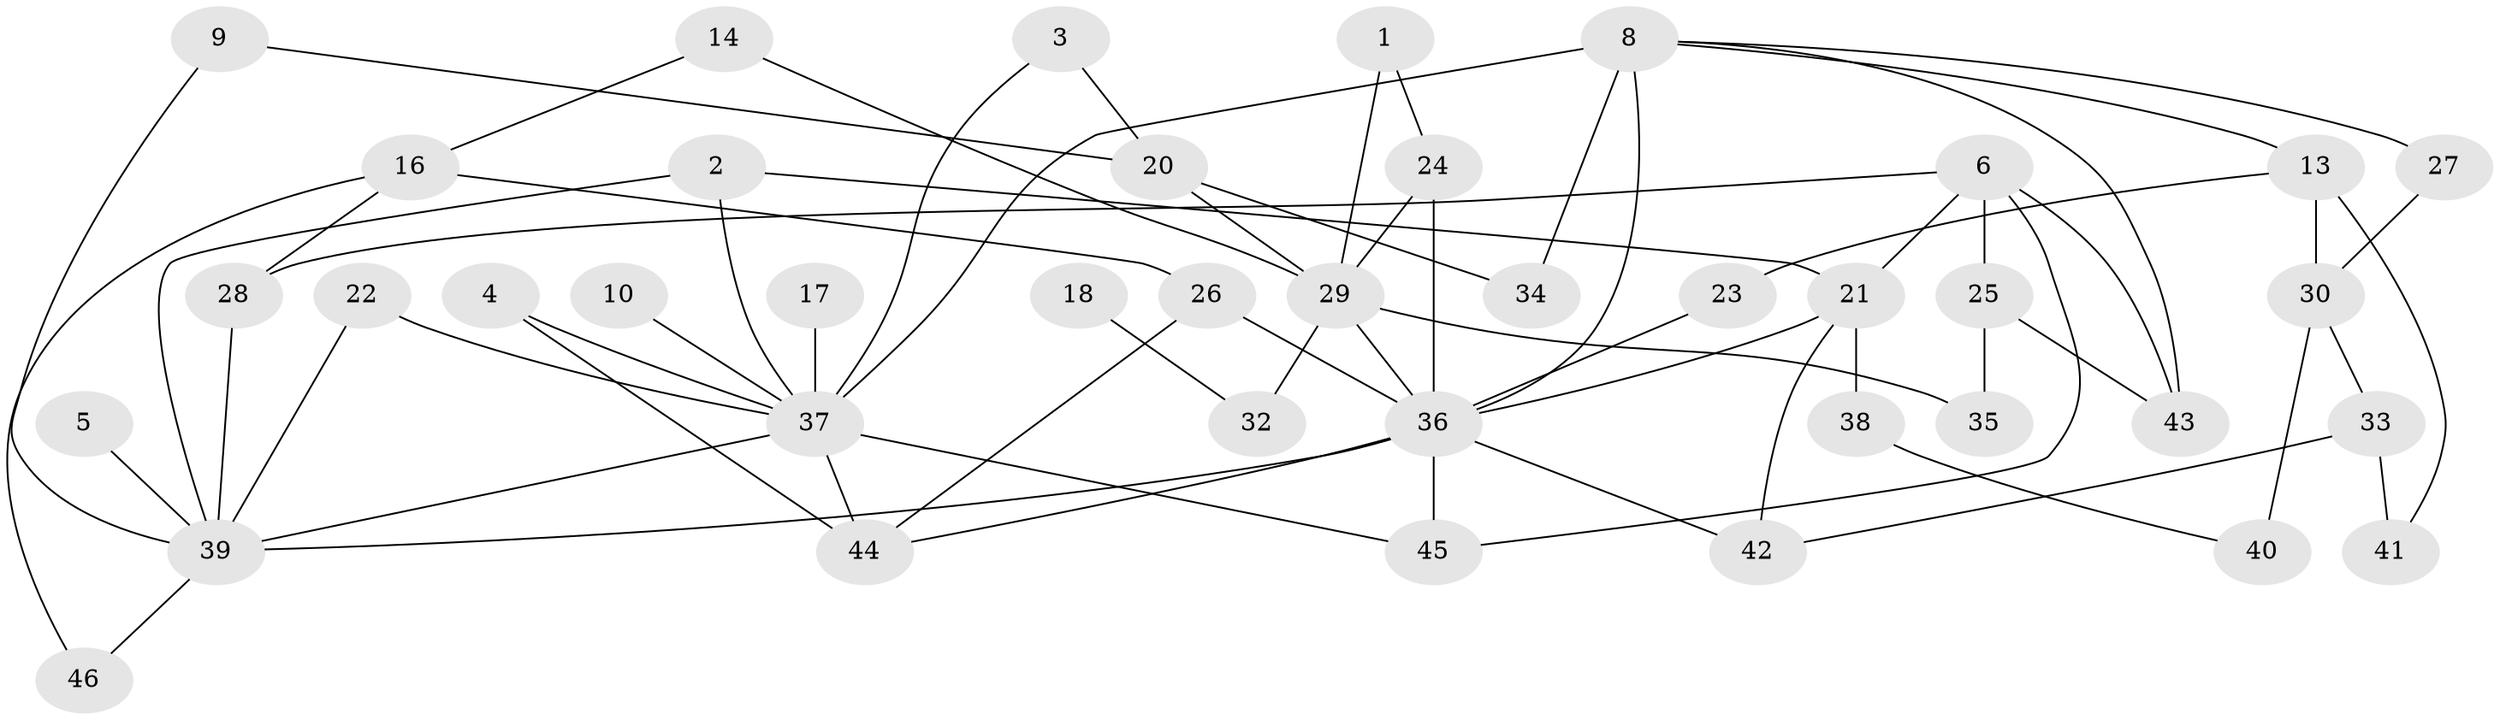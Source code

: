 // original degree distribution, {4: 0.13186813186813187, 2: 0.3516483516483517, 3: 0.1978021978021978, 1: 0.16483516483516483, 5: 0.04395604395604396, 0: 0.054945054945054944, 7: 0.01098901098901099, 6: 0.04395604395604396}
// Generated by graph-tools (version 1.1) at 2025/25/03/09/25 03:25:14]
// undirected, 40 vertices, 66 edges
graph export_dot {
graph [start="1"]
  node [color=gray90,style=filled];
  1;
  2;
  3;
  4;
  5;
  6;
  8;
  9;
  10;
  13;
  14;
  16;
  17;
  18;
  20;
  21;
  22;
  23;
  24;
  25;
  26;
  27;
  28;
  29;
  30;
  32;
  33;
  34;
  35;
  36;
  37;
  38;
  39;
  40;
  41;
  42;
  43;
  44;
  45;
  46;
  1 -- 24 [weight=1.0];
  1 -- 29 [weight=1.0];
  2 -- 21 [weight=1.0];
  2 -- 37 [weight=1.0];
  2 -- 39 [weight=1.0];
  3 -- 20 [weight=1.0];
  3 -- 37 [weight=1.0];
  4 -- 37 [weight=1.0];
  4 -- 44 [weight=1.0];
  5 -- 39 [weight=1.0];
  6 -- 21 [weight=2.0];
  6 -- 25 [weight=1.0];
  6 -- 28 [weight=1.0];
  6 -- 43 [weight=2.0];
  6 -- 45 [weight=1.0];
  8 -- 13 [weight=1.0];
  8 -- 27 [weight=1.0];
  8 -- 34 [weight=1.0];
  8 -- 36 [weight=1.0];
  8 -- 37 [weight=2.0];
  8 -- 43 [weight=1.0];
  9 -- 20 [weight=1.0];
  9 -- 39 [weight=1.0];
  10 -- 37 [weight=1.0];
  13 -- 23 [weight=1.0];
  13 -- 30 [weight=1.0];
  13 -- 41 [weight=1.0];
  14 -- 16 [weight=1.0];
  14 -- 29 [weight=1.0];
  16 -- 26 [weight=1.0];
  16 -- 28 [weight=1.0];
  16 -- 46 [weight=1.0];
  17 -- 37 [weight=1.0];
  18 -- 32 [weight=1.0];
  20 -- 29 [weight=1.0];
  20 -- 34 [weight=1.0];
  21 -- 36 [weight=1.0];
  21 -- 38 [weight=1.0];
  21 -- 42 [weight=1.0];
  22 -- 37 [weight=1.0];
  22 -- 39 [weight=1.0];
  23 -- 36 [weight=1.0];
  24 -- 29 [weight=1.0];
  24 -- 36 [weight=1.0];
  25 -- 35 [weight=1.0];
  25 -- 43 [weight=1.0];
  26 -- 36 [weight=1.0];
  26 -- 44 [weight=1.0];
  27 -- 30 [weight=1.0];
  28 -- 39 [weight=1.0];
  29 -- 32 [weight=1.0];
  29 -- 35 [weight=1.0];
  29 -- 36 [weight=1.0];
  30 -- 33 [weight=1.0];
  30 -- 40 [weight=2.0];
  33 -- 41 [weight=2.0];
  33 -- 42 [weight=1.0];
  36 -- 39 [weight=1.0];
  36 -- 42 [weight=1.0];
  36 -- 44 [weight=1.0];
  36 -- 45 [weight=1.0];
  37 -- 39 [weight=1.0];
  37 -- 44 [weight=1.0];
  37 -- 45 [weight=1.0];
  38 -- 40 [weight=1.0];
  39 -- 46 [weight=1.0];
}
